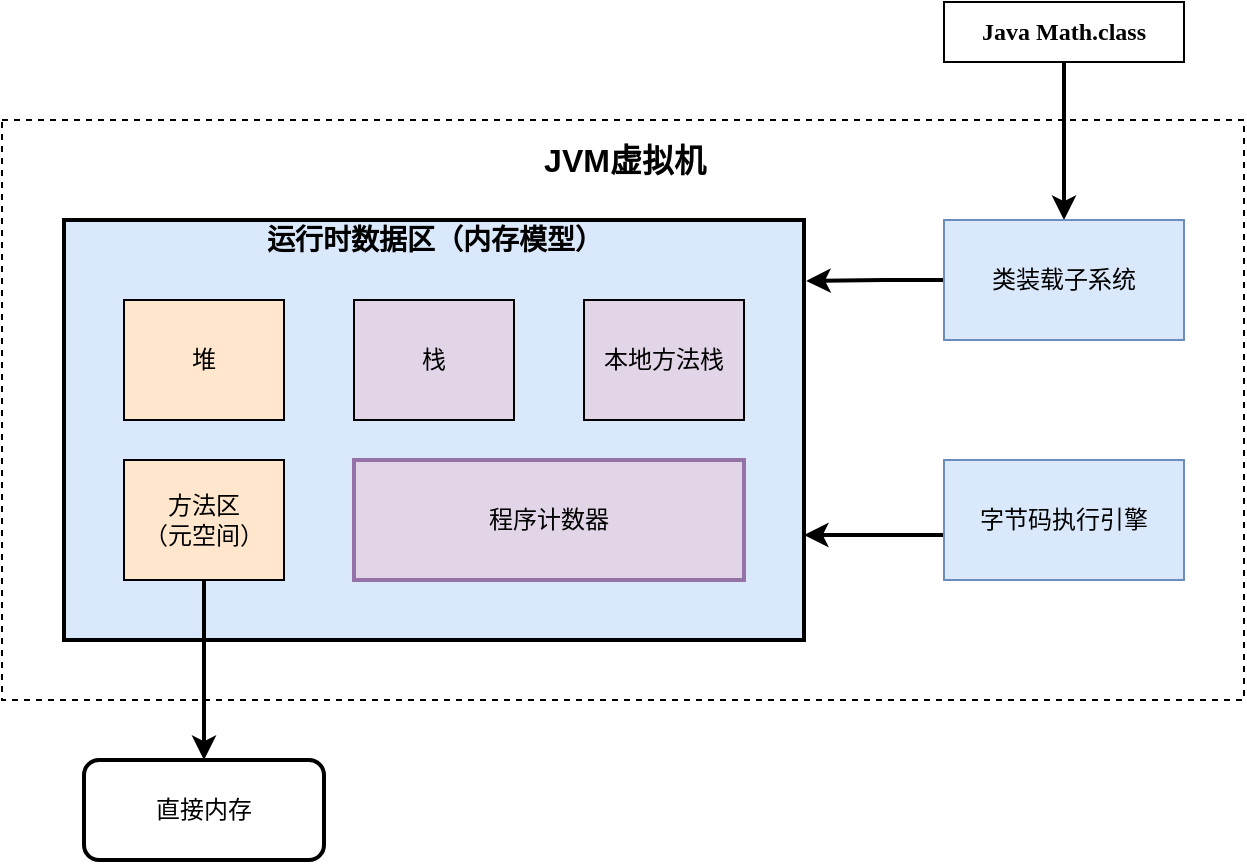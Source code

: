 <mxfile version="13.7.3" type="github">
  <diagram id="r5Mxhh8Th4yJ0Q3uKxBx" name="Page-1">
    <mxGraphModel dx="1038" dy="585" grid="1" gridSize="10" guides="1" tooltips="1" connect="1" arrows="1" fold="1" page="1" pageScale="1" pageWidth="827" pageHeight="1169" math="0" shadow="0">
      <root>
        <mxCell id="0" />
        <mxCell id="1" parent="0" />
        <mxCell id="OKL76lMfWmwbw0gprzzN-4" value="" style="rounded=0;whiteSpace=wrap;html=1;dashed=1;" vertex="1" parent="1">
          <mxGeometry x="179" y="120" width="621" height="290" as="geometry" />
        </mxCell>
        <mxCell id="OKL76lMfWmwbw0gprzzN-3" value="" style="rounded=0;whiteSpace=wrap;html=1;fillColor=#dae8fc;strokeWidth=2;" vertex="1" parent="1">
          <mxGeometry x="210" y="170" width="370" height="210" as="geometry" />
        </mxCell>
        <mxCell id="OKL76lMfWmwbw0gprzzN-5" value="&lt;font style=&quot;font-size: 16px&quot;&gt;&lt;b&gt;JVM虚拟机&lt;/b&gt;&lt;/font&gt;" style="text;html=1;align=center;verticalAlign=middle;resizable=0;points=[];autosize=1;" vertex="1" parent="1">
          <mxGeometry x="439.5" y="130" width="100" height="20" as="geometry" />
        </mxCell>
        <mxCell id="OKL76lMfWmwbw0gprzzN-10" style="edgeStyle=orthogonalEdgeStyle;rounded=0;orthogonalLoop=1;jettySize=auto;html=1;entryX=0.5;entryY=0;entryDx=0;entryDy=0;fontFamily=Comic Sans MS;strokeWidth=2;" edge="1" parent="1" source="OKL76lMfWmwbw0gprzzN-6" target="OKL76lMfWmwbw0gprzzN-9">
          <mxGeometry relative="1" as="geometry" />
        </mxCell>
        <mxCell id="OKL76lMfWmwbw0gprzzN-6" value="&lt;b&gt;Java Math.class&lt;/b&gt;" style="rounded=0;whiteSpace=wrap;html=1;fontFamily=Comic Sans MS;" vertex="1" parent="1">
          <mxGeometry x="650" y="61" width="120" height="30" as="geometry" />
        </mxCell>
        <mxCell id="OKL76lMfWmwbw0gprzzN-7" value="&lt;b&gt;&lt;font style=&quot;font-size: 14px&quot;&gt;运行时数据区（内存模型）&lt;/font&gt;&lt;/b&gt;" style="text;html=1;align=center;verticalAlign=middle;resizable=0;points=[];autosize=1;" vertex="1" parent="1">
          <mxGeometry x="305" y="170" width="180" height="20" as="geometry" />
        </mxCell>
        <mxCell id="OKL76lMfWmwbw0gprzzN-8" value="堆" style="rounded=0;whiteSpace=wrap;html=1;fontFamily=Comic Sans MS;fillColor=#ffe6cc;strokeWidth=1;" vertex="1" parent="1">
          <mxGeometry x="240" y="210" width="80" height="60" as="geometry" />
        </mxCell>
        <mxCell id="OKL76lMfWmwbw0gprzzN-20" style="edgeStyle=orthogonalEdgeStyle;rounded=0;orthogonalLoop=1;jettySize=auto;html=1;exitX=0;exitY=0.5;exitDx=0;exitDy=0;entryX=1.003;entryY=0.145;entryDx=0;entryDy=0;entryPerimeter=0;fontFamily=Comic Sans MS;strokeWidth=2;" edge="1" parent="1" source="OKL76lMfWmwbw0gprzzN-9" target="OKL76lMfWmwbw0gprzzN-3">
          <mxGeometry relative="1" as="geometry">
            <Array as="points">
              <mxPoint x="620" y="200" />
              <mxPoint x="620" y="200" />
            </Array>
          </mxGeometry>
        </mxCell>
        <mxCell id="OKL76lMfWmwbw0gprzzN-9" value="类装载子系统" style="rounded=0;whiteSpace=wrap;html=1;fillColor=#dae8fc;strokeColor=#6c8ebf;" vertex="1" parent="1">
          <mxGeometry x="650" y="170" width="120" height="60" as="geometry" />
        </mxCell>
        <mxCell id="OKL76lMfWmwbw0gprzzN-27" style="edgeStyle=orthogonalEdgeStyle;rounded=0;orthogonalLoop=1;jettySize=auto;html=1;exitX=0.5;exitY=1;exitDx=0;exitDy=0;strokeWidth=2;fontFamily=Comic Sans MS;" edge="1" parent="1" source="OKL76lMfWmwbw0gprzzN-11" target="OKL76lMfWmwbw0gprzzN-26">
          <mxGeometry relative="1" as="geometry" />
        </mxCell>
        <mxCell id="OKL76lMfWmwbw0gprzzN-11" value="方法区&lt;br&gt;（元空间）" style="rounded=0;whiteSpace=wrap;html=1;fontFamily=Comic Sans MS;fillColor=#ffe6cc;" vertex="1" parent="1">
          <mxGeometry x="240" y="290" width="80" height="60" as="geometry" />
        </mxCell>
        <mxCell id="OKL76lMfWmwbw0gprzzN-12" value="栈" style="rounded=0;whiteSpace=wrap;html=1;fontFamily=Comic Sans MS;fillColor=#e1d5e7;" vertex="1" parent="1">
          <mxGeometry x="355" y="210" width="80" height="60" as="geometry" />
        </mxCell>
        <mxCell id="OKL76lMfWmwbw0gprzzN-13" value="本地方法栈" style="rounded=0;whiteSpace=wrap;html=1;fontFamily=Comic Sans MS;fillColor=#e1d5e7;" vertex="1" parent="1">
          <mxGeometry x="470" y="210" width="80" height="60" as="geometry" />
        </mxCell>
        <mxCell id="OKL76lMfWmwbw0gprzzN-14" value="程序计数器" style="rounded=0;whiteSpace=wrap;html=1;strokeColor=#9673a6;strokeWidth=2;fontFamily=Comic Sans MS;fillColor=#e1d5e7;" vertex="1" parent="1">
          <mxGeometry x="355" y="290" width="195" height="60" as="geometry" />
        </mxCell>
        <mxCell id="OKL76lMfWmwbw0gprzzN-25" style="edgeStyle=orthogonalEdgeStyle;rounded=0;orthogonalLoop=1;jettySize=auto;html=1;entryX=1;entryY=0.75;entryDx=0;entryDy=0;strokeWidth=2;fontFamily=Comic Sans MS;" edge="1" parent="1" source="OKL76lMfWmwbw0gprzzN-24" target="OKL76lMfWmwbw0gprzzN-3">
          <mxGeometry relative="1" as="geometry">
            <Array as="points">
              <mxPoint x="620" y="328" />
            </Array>
          </mxGeometry>
        </mxCell>
        <mxCell id="OKL76lMfWmwbw0gprzzN-24" value="字节码执行引擎" style="rounded=0;whiteSpace=wrap;html=1;fillColor=#dae8fc;strokeColor=#6c8ebf;" vertex="1" parent="1">
          <mxGeometry x="650" y="290" width="120" height="60" as="geometry" />
        </mxCell>
        <mxCell id="OKL76lMfWmwbw0gprzzN-26" value="直接内存" style="rounded=1;whiteSpace=wrap;html=1;strokeColor=#000000;strokeWidth=2;fontFamily=Comic Sans MS;" vertex="1" parent="1">
          <mxGeometry x="220" y="440" width="120" height="50" as="geometry" />
        </mxCell>
      </root>
    </mxGraphModel>
  </diagram>
</mxfile>
